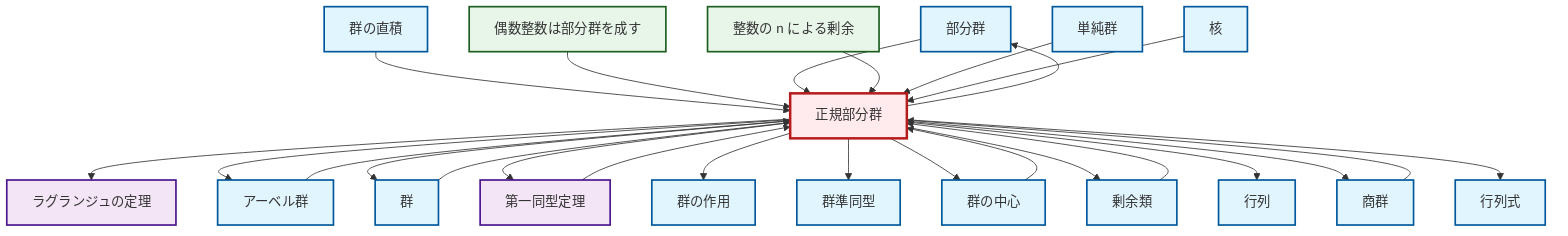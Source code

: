 graph TD
    classDef definition fill:#e1f5fe,stroke:#01579b,stroke-width:2px
    classDef theorem fill:#f3e5f5,stroke:#4a148c,stroke-width:2px
    classDef axiom fill:#fff3e0,stroke:#e65100,stroke-width:2px
    classDef example fill:#e8f5e9,stroke:#1b5e20,stroke-width:2px
    classDef current fill:#ffebee,stroke:#b71c1c,stroke-width:3px
    def-subgroup["部分群"]:::definition
    def-matrix["行列"]:::definition
    def-coset["剰余類"]:::definition
    def-center-of-group["群の中心"]:::definition
    def-determinant["行列式"]:::definition
    def-normal-subgroup["正規部分群"]:::definition
    thm-first-isomorphism["第一同型定理"]:::theorem
    thm-lagrange["ラグランジュの定理"]:::theorem
    def-simple-group["単純群"]:::definition
    def-group["群"]:::definition
    def-quotient-group["商群"]:::definition
    def-group-action["群の作用"]:::definition
    def-homomorphism["群準同型"]:::definition
    ex-even-integers-subgroup["偶数整数は部分群を成す"]:::example
    def-abelian-group["アーベル群"]:::definition
    def-direct-product["群の直積"]:::definition
    def-kernel["核"]:::definition
    ex-quotient-integers-mod-n["整数の n による剰余"]:::example
    def-normal-subgroup --> def-subgroup
    def-normal-subgroup --> thm-lagrange
    def-direct-product --> def-normal-subgroup
    def-abelian-group --> def-normal-subgroup
    ex-even-integers-subgroup --> def-normal-subgroup
    def-normal-subgroup --> def-abelian-group
    def-normal-subgroup --> def-group
    def-quotient-group --> def-normal-subgroup
    def-normal-subgroup --> thm-first-isomorphism
    def-center-of-group --> def-normal-subgroup
    def-subgroup --> def-normal-subgroup
    ex-quotient-integers-mod-n --> def-normal-subgroup
    def-normal-subgroup --> def-group-action
    def-normal-subgroup --> def-homomorphism
    def-group --> def-normal-subgroup
    def-normal-subgroup --> def-center-of-group
    thm-first-isomorphism --> def-normal-subgroup
    def-coset --> def-normal-subgroup
    def-normal-subgroup --> def-coset
    def-simple-group --> def-normal-subgroup
    def-normal-subgroup --> def-matrix
    def-kernel --> def-normal-subgroup
    def-normal-subgroup --> def-quotient-group
    def-normal-subgroup --> def-determinant
    class def-normal-subgroup current